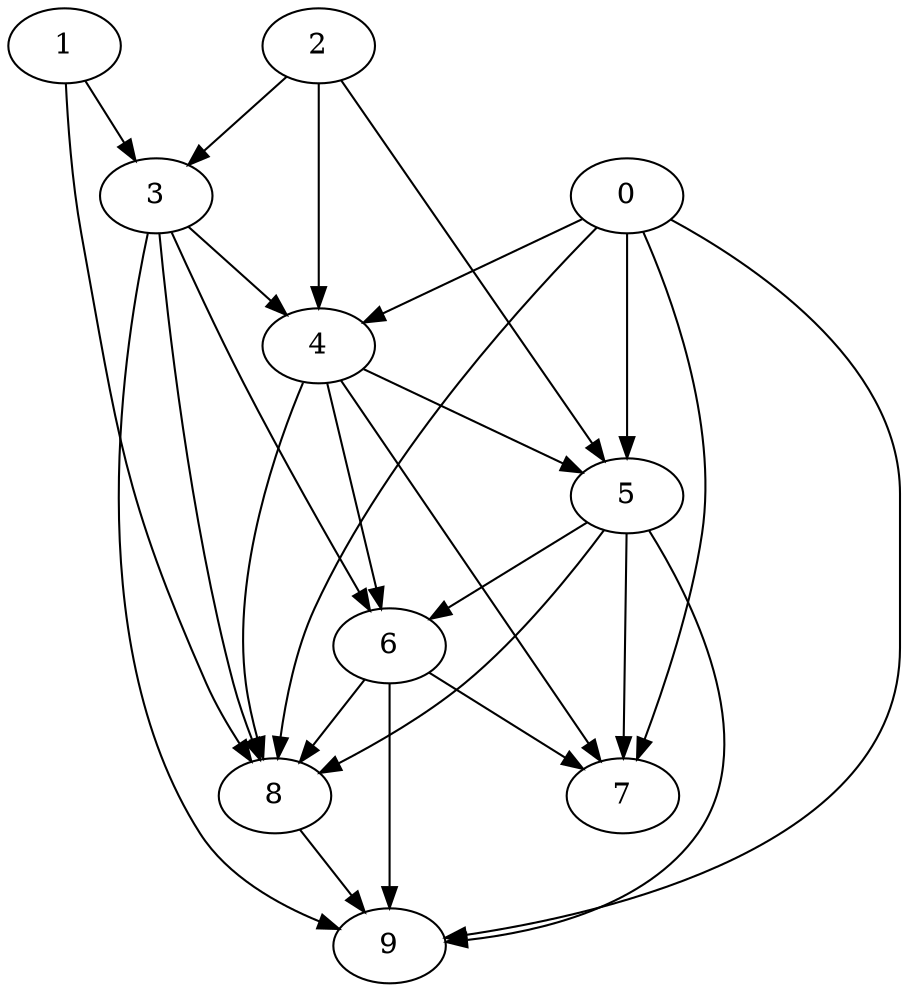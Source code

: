 digraph "Random_Nodes_10_Density_2.60_CCR_0.99_WeightType_Random_Heterogeneous-4-2-strong" {
1 [Weight=23];
2 [Weight=16];
0 [Weight=16];
3 [Weight=18];
4 [Weight=5];
5 [Weight=21];
6 [Weight=5];
8 [Weight=16];
7 [Weight=21];
9 [Weight=8];
5 -> 8 [Weight=5];
3 -> 9 [Weight=6];
0 -> 8 [Weight=6];
4 -> 8 [Weight=9];
1 -> 3 [Weight=6];
2 -> 5 [Weight=3];
5 -> 9 [Weight=7];
8 -> 9 [Weight=5];
4 -> 7 [Weight=3];
4 -> 5 [Weight=5];
6 -> 9 [Weight=2];
0 -> 5 [Weight=4];
1 -> 8 [Weight=4];
0 -> 4 [Weight=9];
6 -> 7 [Weight=8];
3 -> 6 [Weight=5];
4 -> 6 [Weight=7];
0 -> 7 [Weight=5];
0 -> 9 [Weight=3];
3 -> 4 [Weight=4];
3 -> 8 [Weight=6];
2 -> 4 [Weight=7];
5 -> 6 [Weight=10];
5 -> 7 [Weight=6];
2 -> 3 [Weight=9];
6 -> 8 [Weight=4];
}
